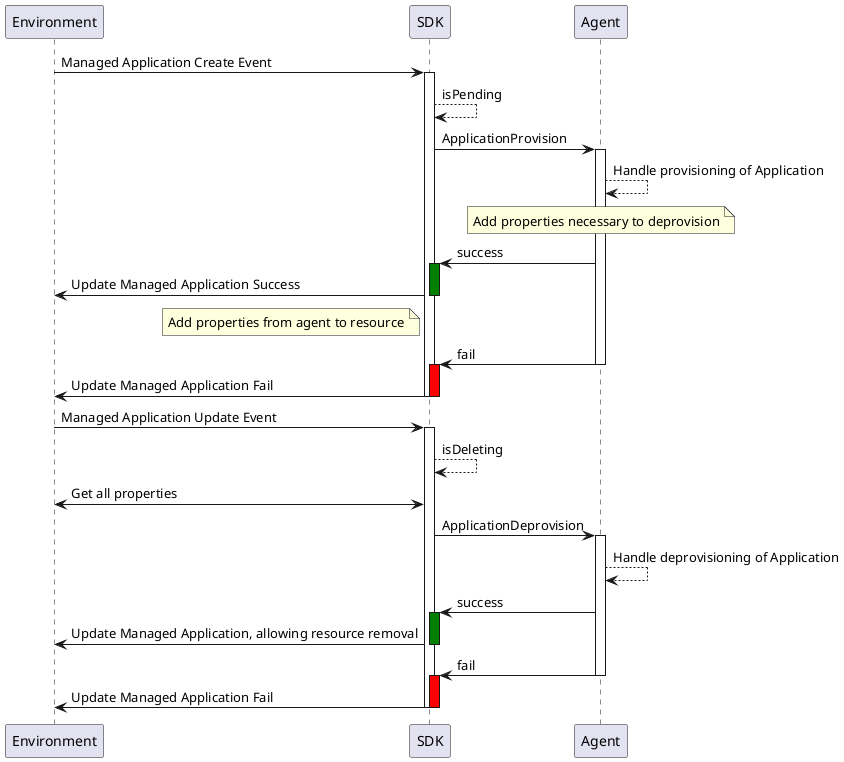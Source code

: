 @startuml
participant Environment as env
participant SDK as sdk 
participant Agent as agent

'Provision Managed App

env -> sdk: Managed Application Create Event
activate sdk
sdk --> sdk: isPending

sdk -> agent: ApplicationProvision
activate agent

agent --> agent: Handle provisioning of Application

note over agent: Add properties necessary to deprovision
agent -> sdk: success
activate sdk #green

sdk -> env: Update Managed Application Success
deactivate sdk
note left sdk: Add properties from agent to resource

agent -> sdk: fail
deactivate agent
activate sdk #red

sdk -> env: Update Managed Application Fail
deactivate sdk

deactivate sdk

'Deprovision Managed App

env -> sdk: Managed Application Update Event
activate sdk
sdk --> sdk: isDeleting
sdk <-> env: Get all properties

sdk -> agent: ApplicationDeprovision
activate agent

agent --> agent: Handle deprovisioning of Application

agent -> sdk: success
activate sdk #green

sdk -> env: Update Managed Application, allowing resource removal
deactivate sdk

agent -> sdk: fail
deactivate agent
activate sdk #red

sdk -> env: Update Managed Application Fail
deactivate sdk

deactivate sdk
@enduml
